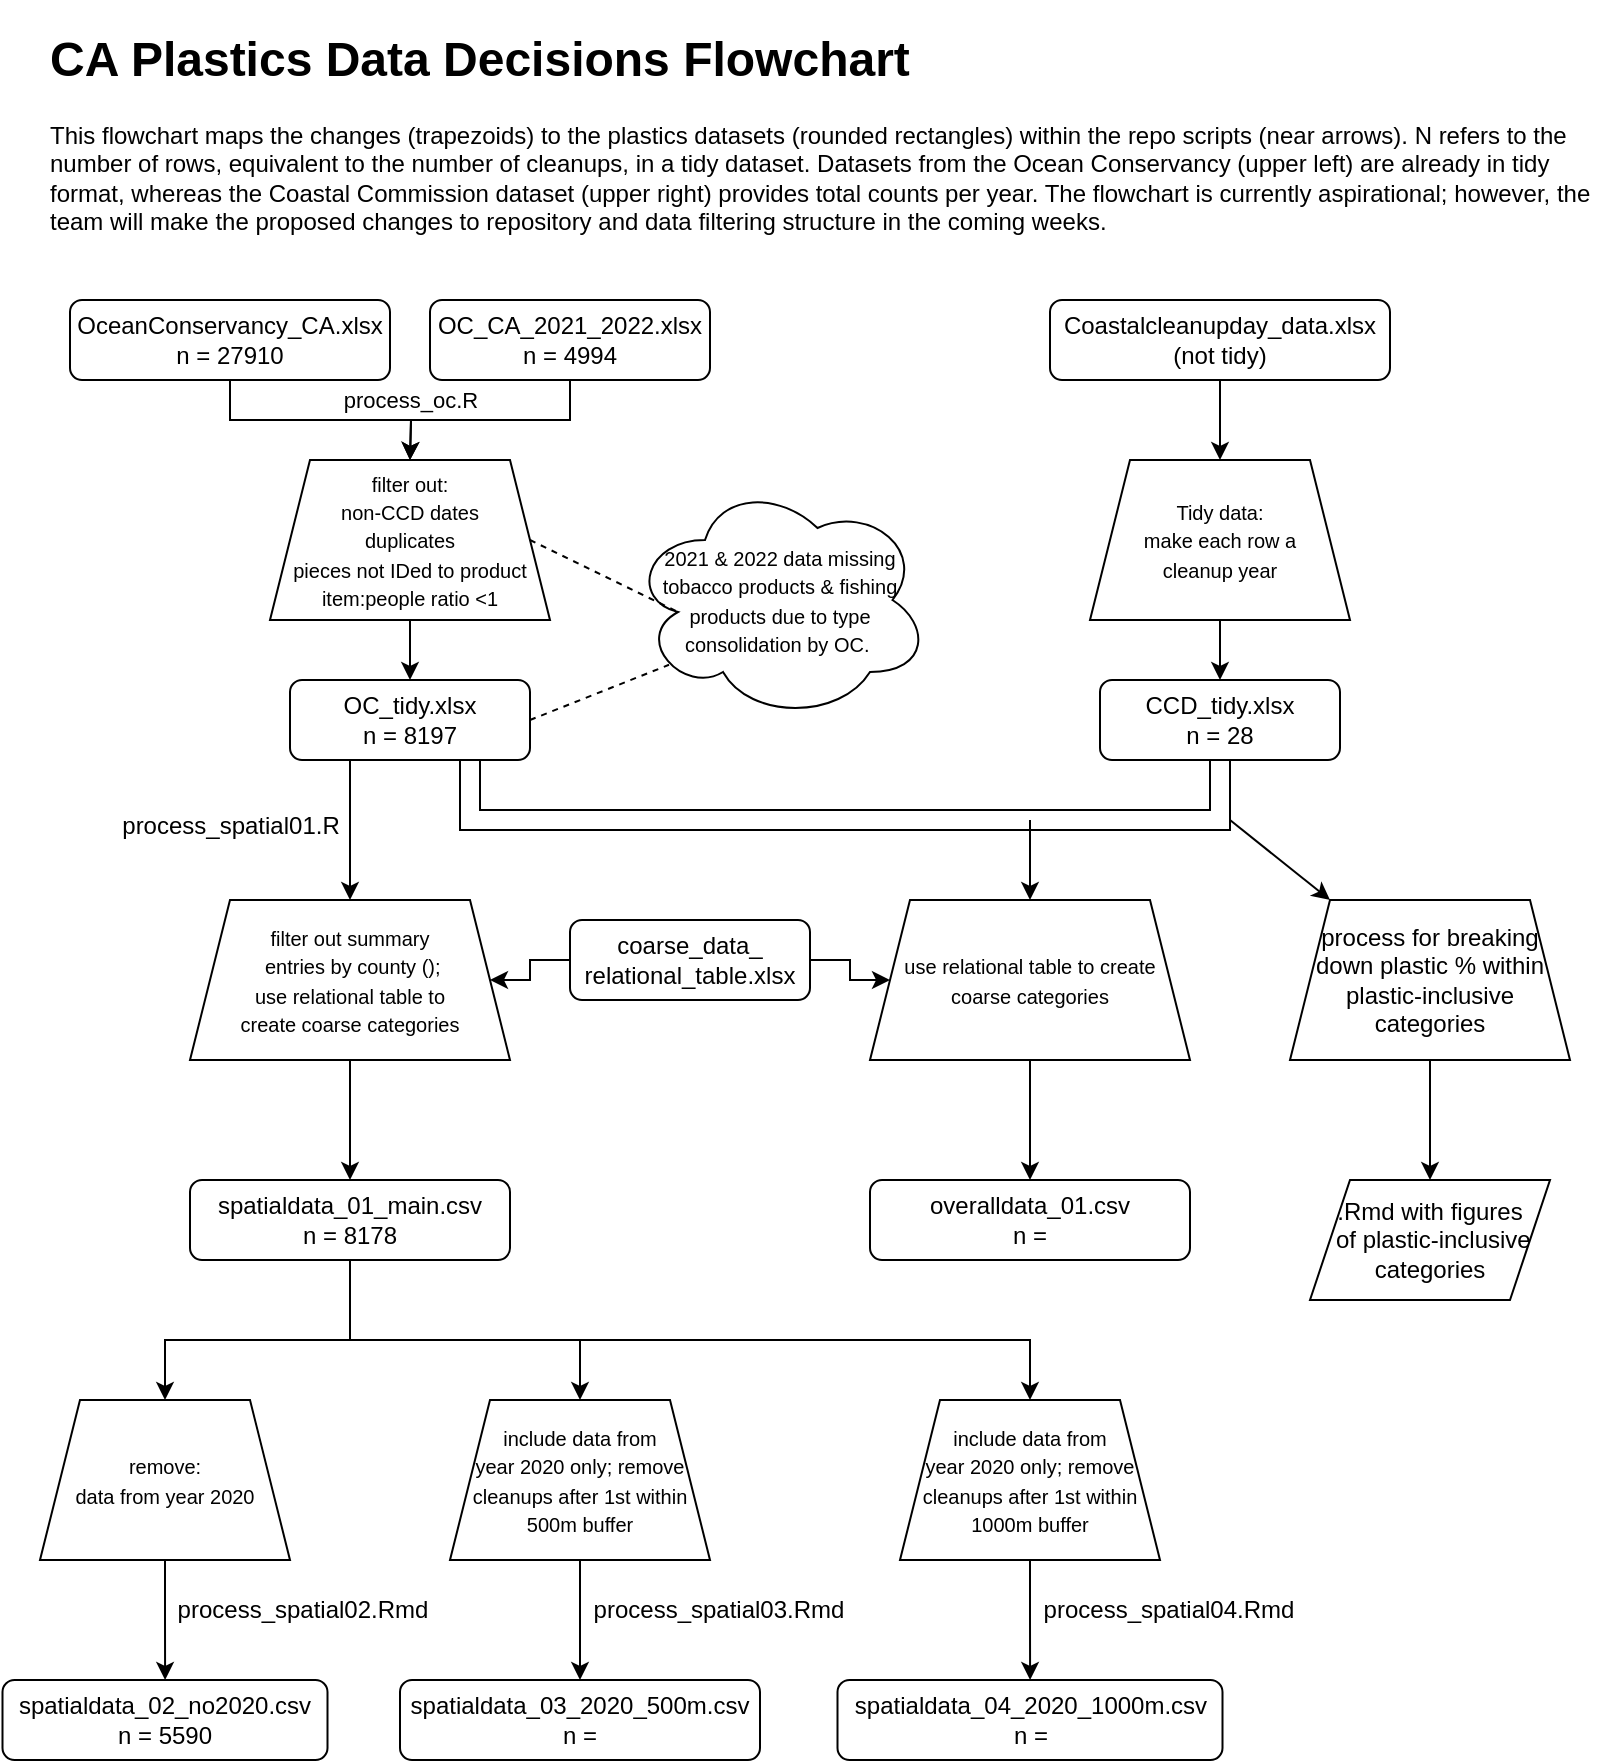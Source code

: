 <mxfile version="21.6.8" type="github">
  <diagram id="KmVtqLzW4ApFImbiAwLT" name="Page-1">
    <mxGraphModel dx="881" dy="533" grid="1" gridSize="10" guides="1" tooltips="1" connect="1" arrows="1" fold="1" page="1" pageScale="1" pageWidth="827" pageHeight="1169" math="0" shadow="0">
      <root>
        <mxCell id="WIyWlLk6GJQsqaUBKTNV-0" />
        <mxCell id="WIyWlLk6GJQsqaUBKTNV-1" parent="WIyWlLk6GJQsqaUBKTNV-0" />
        <mxCell id="0ckBEmZJfg3MdC0GSqfd-37" value="" style="edgeStyle=orthogonalEdgeStyle;rounded=0;orthogonalLoop=1;jettySize=auto;html=1;" parent="WIyWlLk6GJQsqaUBKTNV-1" source="0ckBEmZJfg3MdC0GSqfd-4" target="0ckBEmZJfg3MdC0GSqfd-36" edge="1">
          <mxGeometry relative="1" as="geometry" />
        </mxCell>
        <mxCell id="0ckBEmZJfg3MdC0GSqfd-4" value="&lt;font style=&quot;font-size: 10px;&quot;&gt;use relational table to create coarse categories&lt;/font&gt;" style="shape=trapezoid;perimeter=trapezoidPerimeter;whiteSpace=wrap;html=1;fixedSize=1;" parent="WIyWlLk6GJQsqaUBKTNV-1" vertex="1">
          <mxGeometry x="440" y="460" width="160" height="80" as="geometry" />
        </mxCell>
        <mxCell id="0ckBEmZJfg3MdC0GSqfd-18" value="process_oc.R" style="edgeStyle=orthogonalEdgeStyle;rounded=0;orthogonalLoop=1;jettySize=auto;html=1;exitX=0.5;exitY=1;exitDx=0;exitDy=0;" parent="WIyWlLk6GJQsqaUBKTNV-1" source="0ckBEmZJfg3MdC0GSqfd-15" edge="1">
          <mxGeometry x="0.686" y="10" relative="1" as="geometry">
            <mxPoint x="210" y="240" as="targetPoint" />
            <mxPoint as="offset" />
          </mxGeometry>
        </mxCell>
        <mxCell id="0ckBEmZJfg3MdC0GSqfd-15" value="OceanConservancy_CA.xlsx&lt;br&gt;n = 27910" style="rounded=1;whiteSpace=wrap;html=1;" parent="WIyWlLk6GJQsqaUBKTNV-1" vertex="1">
          <mxGeometry x="40" y="160" width="160" height="40" as="geometry" />
        </mxCell>
        <mxCell id="0ckBEmZJfg3MdC0GSqfd-17" style="edgeStyle=orthogonalEdgeStyle;rounded=0;orthogonalLoop=1;jettySize=auto;html=1;exitX=0.5;exitY=1;exitDx=0;exitDy=0;" parent="WIyWlLk6GJQsqaUBKTNV-1" source="0ckBEmZJfg3MdC0GSqfd-16" edge="1">
          <mxGeometry relative="1" as="geometry">
            <mxPoint x="210" y="240" as="targetPoint" />
          </mxGeometry>
        </mxCell>
        <mxCell id="0ckBEmZJfg3MdC0GSqfd-16" value="OC_CA_2021_2022.xlsx&lt;br&gt;n = 4994" style="rounded=1;whiteSpace=wrap;html=1;" parent="WIyWlLk6GJQsqaUBKTNV-1" vertex="1">
          <mxGeometry x="220" y="160" width="140" height="40" as="geometry" />
        </mxCell>
        <mxCell id="0ckBEmZJfg3MdC0GSqfd-20" style="edgeStyle=orthogonalEdgeStyle;rounded=0;orthogonalLoop=1;jettySize=auto;html=1;exitX=0.5;exitY=1;exitDx=0;exitDy=0;" parent="WIyWlLk6GJQsqaUBKTNV-1" source="0ckBEmZJfg3MdC0GSqfd-19" edge="1">
          <mxGeometry relative="1" as="geometry">
            <mxPoint x="210" y="350" as="targetPoint" />
          </mxGeometry>
        </mxCell>
        <mxCell id="0ckBEmZJfg3MdC0GSqfd-19" value="&lt;font style=&quot;font-size: 10px;&quot;&gt;filter out:&lt;br&gt;non-CCD dates&lt;br&gt;duplicates&lt;br&gt;pieces not IDed to product&lt;br&gt;item:people ratio &amp;lt;1&lt;br&gt;&lt;/font&gt;" style="shape=trapezoid;perimeter=trapezoidPerimeter;whiteSpace=wrap;html=1;fixedSize=1;" parent="WIyWlLk6GJQsqaUBKTNV-1" vertex="1">
          <mxGeometry x="140" y="240" width="140" height="80" as="geometry" />
        </mxCell>
        <mxCell id="0ckBEmZJfg3MdC0GSqfd-33" value="" style="edgeStyle=orthogonalEdgeStyle;rounded=0;orthogonalLoop=1;jettySize=auto;html=1;exitX=0.25;exitY=1;exitDx=0;exitDy=0;" parent="WIyWlLk6GJQsqaUBKTNV-1" source="0ckBEmZJfg3MdC0GSqfd-21" target="0ckBEmZJfg3MdC0GSqfd-32" edge="1">
          <mxGeometry relative="1" as="geometry" />
        </mxCell>
        <mxCell id="0ckBEmZJfg3MdC0GSqfd-21" value="OC_tidy.xlsx&lt;br&gt;n = 8197" style="rounded=1;whiteSpace=wrap;html=1;" parent="WIyWlLk6GJQsqaUBKTNV-1" vertex="1">
          <mxGeometry x="150" y="350" width="120" height="40" as="geometry" />
        </mxCell>
        <mxCell id="0ckBEmZJfg3MdC0GSqfd-27" value="" style="edgeStyle=orthogonalEdgeStyle;rounded=0;orthogonalLoop=1;jettySize=auto;html=1;" parent="WIyWlLk6GJQsqaUBKTNV-1" source="0ckBEmZJfg3MdC0GSqfd-23" target="0ckBEmZJfg3MdC0GSqfd-24" edge="1">
          <mxGeometry relative="1" as="geometry" />
        </mxCell>
        <mxCell id="0ckBEmZJfg3MdC0GSqfd-23" value="Coastalcleanupday_data.xlsx&lt;br&gt;(not tidy)" style="rounded=1;whiteSpace=wrap;html=1;" parent="WIyWlLk6GJQsqaUBKTNV-1" vertex="1">
          <mxGeometry x="530" y="160" width="170" height="40" as="geometry" />
        </mxCell>
        <mxCell id="0ckBEmZJfg3MdC0GSqfd-26" value="" style="edgeStyle=orthogonalEdgeStyle;rounded=0;orthogonalLoop=1;jettySize=auto;html=1;" parent="WIyWlLk6GJQsqaUBKTNV-1" source="0ckBEmZJfg3MdC0GSqfd-24" target="0ckBEmZJfg3MdC0GSqfd-25" edge="1">
          <mxGeometry relative="1" as="geometry" />
        </mxCell>
        <mxCell id="0ckBEmZJfg3MdC0GSqfd-24" value="&lt;font style=&quot;font-size: 10px;&quot;&gt;Tidy data:&lt;br&gt;make each row a &lt;br&gt;cleanup year&lt;/font&gt;" style="shape=trapezoid;perimeter=trapezoidPerimeter;whiteSpace=wrap;html=1;fixedSize=1;" parent="WIyWlLk6GJQsqaUBKTNV-1" vertex="1">
          <mxGeometry x="550" y="240" width="130" height="80" as="geometry" />
        </mxCell>
        <mxCell id="0ckBEmZJfg3MdC0GSqfd-25" value="CCD_tidy.xlsx&lt;br&gt;n = 28" style="rounded=1;whiteSpace=wrap;html=1;" parent="WIyWlLk6GJQsqaUBKTNV-1" vertex="1">
          <mxGeometry x="555" y="350" width="120" height="40" as="geometry" />
        </mxCell>
        <mxCell id="0ckBEmZJfg3MdC0GSqfd-28" value="" style="shape=link;html=1;rounded=0;entryX=0.5;entryY=1;entryDx=0;entryDy=0;exitX=0.75;exitY=1;exitDx=0;exitDy=0;width=-10;" parent="WIyWlLk6GJQsqaUBKTNV-1" source="0ckBEmZJfg3MdC0GSqfd-21" target="0ckBEmZJfg3MdC0GSqfd-25" edge="1">
          <mxGeometry width="100" relative="1" as="geometry">
            <mxPoint x="350" y="520" as="sourcePoint" />
            <mxPoint x="450" y="520" as="targetPoint" />
            <Array as="points">
              <mxPoint x="240" y="420" />
              <mxPoint x="430" y="420" />
              <mxPoint x="615" y="420" />
            </Array>
          </mxGeometry>
        </mxCell>
        <mxCell id="0ckBEmZJfg3MdC0GSqfd-35" value="" style="edgeStyle=orthogonalEdgeStyle;rounded=0;orthogonalLoop=1;jettySize=auto;html=1;" parent="WIyWlLk6GJQsqaUBKTNV-1" source="0ckBEmZJfg3MdC0GSqfd-32" target="0ckBEmZJfg3MdC0GSqfd-34" edge="1">
          <mxGeometry relative="1" as="geometry" />
        </mxCell>
        <mxCell id="0ckBEmZJfg3MdC0GSqfd-32" value="&lt;font style=&quot;font-size: 10px;&quot;&gt;filter out summary&lt;br&gt;&amp;nbsp;entries by county ();&lt;br&gt;&lt;/font&gt;&lt;font style=&quot;font-size: 10px;&quot;&gt;use relational table to &lt;br&gt;create coarse categories&lt;/font&gt;" style="shape=trapezoid;perimeter=trapezoidPerimeter;whiteSpace=wrap;html=1;fixedSize=1;rounded=0;" parent="WIyWlLk6GJQsqaUBKTNV-1" vertex="1">
          <mxGeometry x="100" y="460" width="160" height="80" as="geometry" />
        </mxCell>
        <mxCell id="Doy-RdufKVe3I3clA72O-5" style="edgeStyle=orthogonalEdgeStyle;rounded=0;orthogonalLoop=1;jettySize=auto;html=1;exitX=0.5;exitY=1;exitDx=0;exitDy=0;entryX=0.5;entryY=0;entryDx=0;entryDy=0;" parent="WIyWlLk6GJQsqaUBKTNV-1" source="0ckBEmZJfg3MdC0GSqfd-34" target="Doy-RdufKVe3I3clA72O-0" edge="1">
          <mxGeometry relative="1" as="geometry">
            <Array as="points">
              <mxPoint x="180" y="680" />
              <mxPoint x="88" y="680" />
            </Array>
          </mxGeometry>
        </mxCell>
        <mxCell id="Doy-RdufKVe3I3clA72O-6" style="edgeStyle=orthogonalEdgeStyle;rounded=0;orthogonalLoop=1;jettySize=auto;html=1;exitX=0.5;exitY=1;exitDx=0;exitDy=0;entryX=0.5;entryY=0;entryDx=0;entryDy=0;" parent="WIyWlLk6GJQsqaUBKTNV-1" source="0ckBEmZJfg3MdC0GSqfd-34" target="Doy-RdufKVe3I3clA72O-3" edge="1">
          <mxGeometry relative="1" as="geometry">
            <Array as="points">
              <mxPoint x="180" y="680" />
              <mxPoint x="520" y="680" />
            </Array>
          </mxGeometry>
        </mxCell>
        <mxCell id="0ckBEmZJfg3MdC0GSqfd-34" value="spatialdata_01_main.csv&lt;br&gt;n = 8178" style="rounded=1;whiteSpace=wrap;html=1;fontSize=12;glass=0;strokeWidth=1;shadow=0;" parent="WIyWlLk6GJQsqaUBKTNV-1" vertex="1">
          <mxGeometry x="100" y="600" width="160" height="40" as="geometry" />
        </mxCell>
        <mxCell id="0ckBEmZJfg3MdC0GSqfd-36" value="overalldata_01.csv&lt;br&gt;n =" style="rounded=1;whiteSpace=wrap;html=1;fontSize=12;glass=0;strokeWidth=1;shadow=0;" parent="WIyWlLk6GJQsqaUBKTNV-1" vertex="1">
          <mxGeometry x="440" y="600" width="160" height="40" as="geometry" />
        </mxCell>
        <mxCell id="0ckBEmZJfg3MdC0GSqfd-38" value="&lt;h1&gt;CA Plastics Data Decisions Flowchart&lt;/h1&gt;&lt;p&gt;This flowchart maps the changes (trapezoids) to the plastics datasets (rounded rectangles) within the repo scripts (near arrows). N refers to the number of rows, equivalent to the number of cleanups, in a tidy dataset. Datasets from the Ocean Conservancy (upper left) are already in tidy format, whereas the Coastal Commission dataset (upper right) provides total counts per year. The flowchart is currently aspirational; however, the team will make the proposed changes to repository and data filtering structure in the coming weeks.&lt;/p&gt;" style="text;html=1;strokeColor=none;fillColor=none;spacing=5;spacingTop=-20;whiteSpace=wrap;overflow=hidden;rounded=0;" parent="WIyWlLk6GJQsqaUBKTNV-1" vertex="1">
          <mxGeometry x="25" y="20" width="785" height="120" as="geometry" />
        </mxCell>
        <mxCell id="Doy-RdufKVe3I3clA72O-14" value="" style="edgeStyle=orthogonalEdgeStyle;rounded=0;orthogonalLoop=1;jettySize=auto;html=1;" parent="WIyWlLk6GJQsqaUBKTNV-1" source="Doy-RdufKVe3I3clA72O-0" target="Doy-RdufKVe3I3clA72O-1" edge="1">
          <mxGeometry relative="1" as="geometry" />
        </mxCell>
        <mxCell id="Doy-RdufKVe3I3clA72O-0" value="&lt;font style=&quot;font-size: 10px;&quot;&gt;remove: &lt;br&gt;data from year 2020&lt;/font&gt;" style="shape=trapezoid;perimeter=trapezoidPerimeter;whiteSpace=wrap;html=1;fixedSize=1;" parent="WIyWlLk6GJQsqaUBKTNV-1" vertex="1">
          <mxGeometry x="25" y="710" width="125" height="80" as="geometry" />
        </mxCell>
        <mxCell id="Doy-RdufKVe3I3clA72O-1" value="spatialdata_02_no2020.csv&lt;br&gt;n = 5590" style="rounded=1;whiteSpace=wrap;html=1;" parent="WIyWlLk6GJQsqaUBKTNV-1" vertex="1">
          <mxGeometry x="6.25" y="850" width="162.5" height="40" as="geometry" />
        </mxCell>
        <mxCell id="Doy-RdufKVe3I3clA72O-15" value="" style="edgeStyle=orthogonalEdgeStyle;rounded=0;orthogonalLoop=1;jettySize=auto;html=1;" parent="WIyWlLk6GJQsqaUBKTNV-1" source="Doy-RdufKVe3I3clA72O-2" target="Doy-RdufKVe3I3clA72O-12" edge="1">
          <mxGeometry relative="1" as="geometry" />
        </mxCell>
        <mxCell id="Doy-RdufKVe3I3clA72O-2" value="&lt;font style=&quot;font-size: 10px;&quot;&gt;include data from &lt;br&gt;year 2020 only; remove cleanups after 1st within 500m buffer&lt;/font&gt;" style="shape=trapezoid;perimeter=trapezoidPerimeter;whiteSpace=wrap;html=1;fixedSize=1;" parent="WIyWlLk6GJQsqaUBKTNV-1" vertex="1">
          <mxGeometry x="230" y="710" width="130" height="80" as="geometry" />
        </mxCell>
        <mxCell id="Doy-RdufKVe3I3clA72O-16" value="" style="edgeStyle=orthogonalEdgeStyle;rounded=0;orthogonalLoop=1;jettySize=auto;html=1;" parent="WIyWlLk6GJQsqaUBKTNV-1" source="Doy-RdufKVe3I3clA72O-3" target="Doy-RdufKVe3I3clA72O-13" edge="1">
          <mxGeometry relative="1" as="geometry" />
        </mxCell>
        <mxCell id="Doy-RdufKVe3I3clA72O-3" value="&lt;font style=&quot;font-size: 10px;&quot;&gt;include data from &lt;br&gt;year 2020 only; remove cleanups after 1st within 1000m buffer&lt;/font&gt;" style="shape=trapezoid;perimeter=trapezoidPerimeter;whiteSpace=wrap;html=1;fixedSize=1;" parent="WIyWlLk6GJQsqaUBKTNV-1" vertex="1">
          <mxGeometry x="455" y="710" width="130" height="80" as="geometry" />
        </mxCell>
        <mxCell id="Doy-RdufKVe3I3clA72O-12" value="spatialdata_03_2020_500m.csv&lt;br&gt;n =" style="rounded=1;whiteSpace=wrap;html=1;" parent="WIyWlLk6GJQsqaUBKTNV-1" vertex="1">
          <mxGeometry x="205" y="850" width="180" height="40" as="geometry" />
        </mxCell>
        <mxCell id="Doy-RdufKVe3I3clA72O-13" value="spatialdata_04_2020_1000m.csv&lt;br&gt;n =" style="rounded=1;whiteSpace=wrap;html=1;" parent="WIyWlLk6GJQsqaUBKTNV-1" vertex="1">
          <mxGeometry x="423.75" y="850" width="192.5" height="40" as="geometry" />
        </mxCell>
        <mxCell id="Doy-RdufKVe3I3clA72O-18" value="" style="endArrow=classic;html=1;rounded=0;entryX=0.5;entryY=0;entryDx=0;entryDy=0;" parent="WIyWlLk6GJQsqaUBKTNV-1" target="Doy-RdufKVe3I3clA72O-2" edge="1">
          <mxGeometry width="50" height="50" relative="1" as="geometry">
            <mxPoint x="295" y="680" as="sourcePoint" />
            <mxPoint x="360" y="490" as="targetPoint" />
          </mxGeometry>
        </mxCell>
        <mxCell id="Doy-RdufKVe3I3clA72O-20" value="" style="endArrow=classic;html=1;rounded=0;entryX=0.5;entryY=0;entryDx=0;entryDy=0;" parent="WIyWlLk6GJQsqaUBKTNV-1" target="0ckBEmZJfg3MdC0GSqfd-4" edge="1">
          <mxGeometry width="50" height="50" relative="1" as="geometry">
            <mxPoint x="520" y="420" as="sourcePoint" />
            <mxPoint x="510" y="360" as="targetPoint" />
          </mxGeometry>
        </mxCell>
        <mxCell id="6ZiwP4YcPLvlVtugo5Tx-0" value="&lt;span style=&quot;font-size: 10px;&quot;&gt;2021 &amp;amp; 2022 data missing tobacco products &amp;amp; fishing products due to type consolidation by OC.&amp;nbsp;&lt;/span&gt;" style="ellipse;shape=cloud;whiteSpace=wrap;html=1;" parent="WIyWlLk6GJQsqaUBKTNV-1" vertex="1">
          <mxGeometry x="320" y="250" width="150" height="120" as="geometry" />
        </mxCell>
        <mxCell id="6ZiwP4YcPLvlVtugo5Tx-1" value="" style="endArrow=none;dashed=1;html=1;rounded=0;entryX=0.16;entryY=0.55;entryDx=0;entryDy=0;entryPerimeter=0;exitX=1;exitY=0.5;exitDx=0;exitDy=0;" parent="WIyWlLk6GJQsqaUBKTNV-1" source="0ckBEmZJfg3MdC0GSqfd-19" target="6ZiwP4YcPLvlVtugo5Tx-0" edge="1">
          <mxGeometry width="50" height="50" relative="1" as="geometry">
            <mxPoint x="390" y="320" as="sourcePoint" />
            <mxPoint x="440" y="270" as="targetPoint" />
          </mxGeometry>
        </mxCell>
        <mxCell id="6ZiwP4YcPLvlVtugo5Tx-2" value="" style="endArrow=none;dashed=1;html=1;rounded=0;entryX=0.13;entryY=0.77;entryDx=0;entryDy=0;entryPerimeter=0;exitX=1;exitY=0.5;exitDx=0;exitDy=0;" parent="WIyWlLk6GJQsqaUBKTNV-1" source="0ckBEmZJfg3MdC0GSqfd-21" target="6ZiwP4YcPLvlVtugo5Tx-0" edge="1">
          <mxGeometry width="50" height="50" relative="1" as="geometry">
            <mxPoint x="390" y="320" as="sourcePoint" />
            <mxPoint x="440" y="270" as="targetPoint" />
          </mxGeometry>
        </mxCell>
        <mxCell id="6ZiwP4YcPLvlVtugo5Tx-4" value="" style="edgeStyle=orthogonalEdgeStyle;rounded=0;orthogonalLoop=1;jettySize=auto;html=1;" parent="WIyWlLk6GJQsqaUBKTNV-1" source="6ZiwP4YcPLvlVtugo5Tx-3" target="0ckBEmZJfg3MdC0GSqfd-4" edge="1">
          <mxGeometry relative="1" as="geometry" />
        </mxCell>
        <mxCell id="6ZiwP4YcPLvlVtugo5Tx-5" value="" style="edgeStyle=orthogonalEdgeStyle;rounded=0;orthogonalLoop=1;jettySize=auto;html=1;" parent="WIyWlLk6GJQsqaUBKTNV-1" source="6ZiwP4YcPLvlVtugo5Tx-3" target="0ckBEmZJfg3MdC0GSqfd-32" edge="1">
          <mxGeometry relative="1" as="geometry" />
        </mxCell>
        <mxCell id="6ZiwP4YcPLvlVtugo5Tx-3" value="coarse_data_&lt;br&gt;relational_table.xlsx" style="rounded=1;whiteSpace=wrap;html=1;" parent="WIyWlLk6GJQsqaUBKTNV-1" vertex="1">
          <mxGeometry x="290" y="470" width="120" height="40" as="geometry" />
        </mxCell>
        <mxCell id="6ZiwP4YcPLvlVtugo5Tx-6" value="process_spatial01.R" style="text;html=1;align=center;verticalAlign=middle;resizable=0;points=[];autosize=1;strokeColor=none;fillColor=none;" parent="WIyWlLk6GJQsqaUBKTNV-1" vertex="1">
          <mxGeometry x="55" y="408" width="130" height="30" as="geometry" />
        </mxCell>
        <mxCell id="6ZiwP4YcPLvlVtugo5Tx-7" value="" style="endArrow=classic;html=1;rounded=0;" parent="WIyWlLk6GJQsqaUBKTNV-1" target="6ZiwP4YcPLvlVtugo5Tx-8" edge="1">
          <mxGeometry width="50" height="50" relative="1" as="geometry">
            <mxPoint x="620" y="420" as="sourcePoint" />
            <mxPoint x="680" y="460" as="targetPoint" />
          </mxGeometry>
        </mxCell>
        <mxCell id="6ZiwP4YcPLvlVtugo5Tx-8" value="process for breaking down plastic % within plastic-inclusive categories" style="shape=trapezoid;perimeter=trapezoidPerimeter;whiteSpace=wrap;html=1;fixedSize=1;" parent="WIyWlLk6GJQsqaUBKTNV-1" vertex="1">
          <mxGeometry x="650" y="460" width="140" height="80" as="geometry" />
        </mxCell>
        <mxCell id="6ZiwP4YcPLvlVtugo5Tx-9" value="" style="endArrow=classic;html=1;rounded=0;exitX=0.5;exitY=1;exitDx=0;exitDy=0;" parent="WIyWlLk6GJQsqaUBKTNV-1" source="6ZiwP4YcPLvlVtugo5Tx-8" edge="1">
          <mxGeometry width="50" height="50" relative="1" as="geometry">
            <mxPoint x="390" y="460" as="sourcePoint" />
            <mxPoint x="720" y="600" as="targetPoint" />
          </mxGeometry>
        </mxCell>
        <mxCell id="6ZiwP4YcPLvlVtugo5Tx-10" value="&lt;font style=&quot;font-size: 12px;&quot;&gt;.Rmd with figures&lt;br&gt;&amp;nbsp;of plastic-inclusive categories&lt;/font&gt;" style="shape=parallelogram;perimeter=parallelogramPerimeter;whiteSpace=wrap;html=1;fixedSize=1;" parent="WIyWlLk6GJQsqaUBKTNV-1" vertex="1">
          <mxGeometry x="660" y="600" width="120" height="60" as="geometry" />
        </mxCell>
        <mxCell id="-lXO30SNe0ru9zGjV3W3-0" value="process_spatial02.Rmd" style="text;html=1;align=center;verticalAlign=middle;resizable=0;points=[];autosize=1;strokeColor=none;fillColor=none;" parent="WIyWlLk6GJQsqaUBKTNV-1" vertex="1">
          <mxGeometry x="81" y="800" width="150" height="30" as="geometry" />
        </mxCell>
        <mxCell id="-lXO30SNe0ru9zGjV3W3-1" value="process_spatial03.Rmd" style="text;html=1;align=center;verticalAlign=middle;resizable=0;points=[];autosize=1;strokeColor=none;fillColor=none;" parent="WIyWlLk6GJQsqaUBKTNV-1" vertex="1">
          <mxGeometry x="289" y="800" width="150" height="30" as="geometry" />
        </mxCell>
        <mxCell id="-lXO30SNe0ru9zGjV3W3-2" value="process_spatial04.Rmd" style="text;html=1;align=center;verticalAlign=middle;resizable=0;points=[];autosize=1;strokeColor=none;fillColor=none;" parent="WIyWlLk6GJQsqaUBKTNV-1" vertex="1">
          <mxGeometry x="514" y="800" width="150" height="30" as="geometry" />
        </mxCell>
      </root>
    </mxGraphModel>
  </diagram>
</mxfile>
